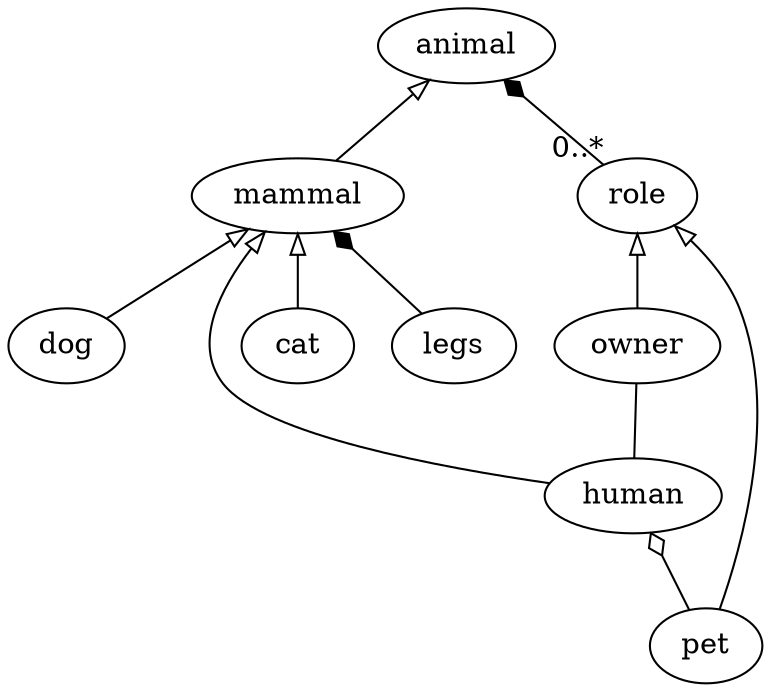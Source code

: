 digraph G { // Funsies
    // Node declaration
    dog;
    animal;
    mammal; // I actually don't know if all mammals have legs
    pet;
    owner;
    human;
    cat;
    legs;
    role;

    // Edge definition
    /* Note that UML diagrams can be represented nicely by changing the
       style of the TAIL, because the hierarchical structure that
       GraphViz.Dot enforces implies that the tail is higher in the
       hierarchy. */
    mammal -> human [arrowtail=empty, dir=back];
    mammal -> legs [arrowtail=diamond, dir=back];
    animal -> mammal [arrowtail=empty, dir=back];
    mammal -> dog [arrowtail=empty, dir=back];
    mammal -> cat [arrowtail=empty, dir=back];
    role -> pet [arrowtail=empty, dir=back];
    role -> owner [arrowtail=empty, dir=back];
    owner -> human [dir=none];
    animal -> role [arrowtail=diamond, dir=back, headlabel="0..*"];
    human -> pet [arrowtail=odiamond, dir=back];
}
